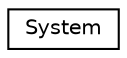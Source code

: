 digraph "Graphical Class Hierarchy"
{
 // LATEX_PDF_SIZE
  edge [fontname="Helvetica",fontsize="10",labelfontname="Helvetica",labelfontsize="10"];
  node [fontname="Helvetica",fontsize="10",shape=record];
  rankdir="LR";
  Node0 [label="System",height=0.2,width=0.4,color="black", fillcolor="white", style="filled",URL="$classSystem.html",tooltip=" "];
}
